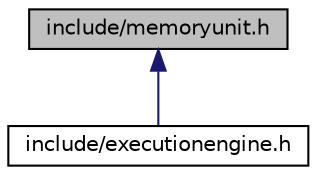 digraph "include/memoryunit.h"
{
  edge [fontname="Helvetica",fontsize="10",labelfontname="Helvetica",labelfontsize="10"];
  node [fontname="Helvetica",fontsize="10",shape=record];
  Node1 [label="include/memoryunit.h",height=0.2,width=0.4,color="black", fillcolor="grey75", style="filled", fontcolor="black"];
  Node1 -> Node2 [dir="back",color="midnightblue",fontsize="10",style="solid",fontname="Helvetica"];
  Node2 [label="include/executionengine.h",height=0.2,width=0.4,color="black", fillcolor="white", style="filled",URL="$executionengine_8h.html",tooltip="Interface do Execution Engine da JVM. "];
}
